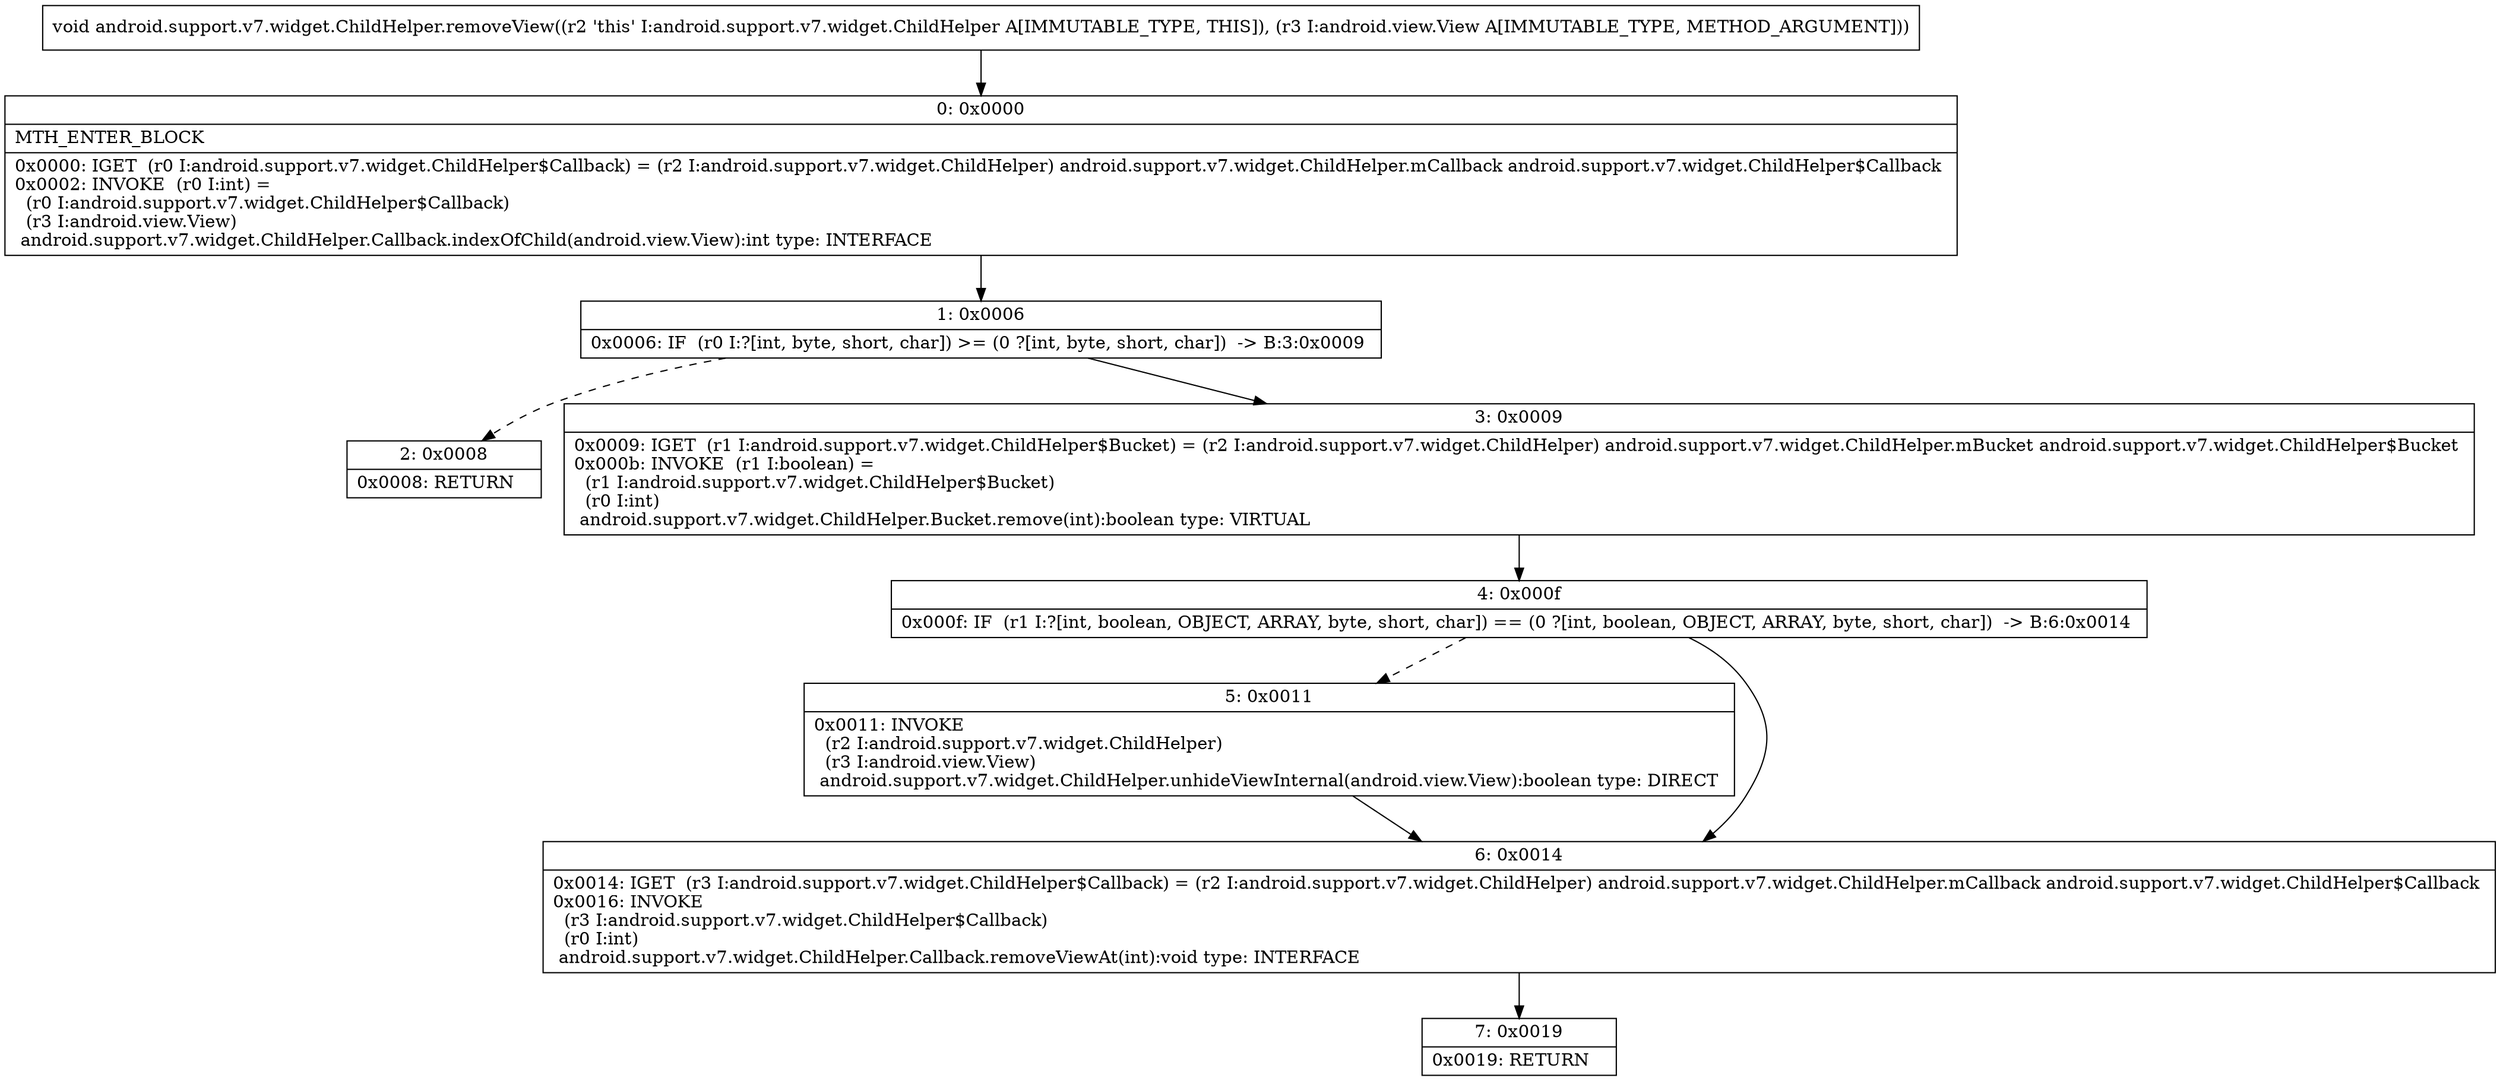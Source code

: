 digraph "CFG forandroid.support.v7.widget.ChildHelper.removeView(Landroid\/view\/View;)V" {
Node_0 [shape=record,label="{0\:\ 0x0000|MTH_ENTER_BLOCK\l|0x0000: IGET  (r0 I:android.support.v7.widget.ChildHelper$Callback) = (r2 I:android.support.v7.widget.ChildHelper) android.support.v7.widget.ChildHelper.mCallback android.support.v7.widget.ChildHelper$Callback \l0x0002: INVOKE  (r0 I:int) = \l  (r0 I:android.support.v7.widget.ChildHelper$Callback)\l  (r3 I:android.view.View)\l android.support.v7.widget.ChildHelper.Callback.indexOfChild(android.view.View):int type: INTERFACE \l}"];
Node_1 [shape=record,label="{1\:\ 0x0006|0x0006: IF  (r0 I:?[int, byte, short, char]) \>= (0 ?[int, byte, short, char])  \-\> B:3:0x0009 \l}"];
Node_2 [shape=record,label="{2\:\ 0x0008|0x0008: RETURN   \l}"];
Node_3 [shape=record,label="{3\:\ 0x0009|0x0009: IGET  (r1 I:android.support.v7.widget.ChildHelper$Bucket) = (r2 I:android.support.v7.widget.ChildHelper) android.support.v7.widget.ChildHelper.mBucket android.support.v7.widget.ChildHelper$Bucket \l0x000b: INVOKE  (r1 I:boolean) = \l  (r1 I:android.support.v7.widget.ChildHelper$Bucket)\l  (r0 I:int)\l android.support.v7.widget.ChildHelper.Bucket.remove(int):boolean type: VIRTUAL \l}"];
Node_4 [shape=record,label="{4\:\ 0x000f|0x000f: IF  (r1 I:?[int, boolean, OBJECT, ARRAY, byte, short, char]) == (0 ?[int, boolean, OBJECT, ARRAY, byte, short, char])  \-\> B:6:0x0014 \l}"];
Node_5 [shape=record,label="{5\:\ 0x0011|0x0011: INVOKE  \l  (r2 I:android.support.v7.widget.ChildHelper)\l  (r3 I:android.view.View)\l android.support.v7.widget.ChildHelper.unhideViewInternal(android.view.View):boolean type: DIRECT \l}"];
Node_6 [shape=record,label="{6\:\ 0x0014|0x0014: IGET  (r3 I:android.support.v7.widget.ChildHelper$Callback) = (r2 I:android.support.v7.widget.ChildHelper) android.support.v7.widget.ChildHelper.mCallback android.support.v7.widget.ChildHelper$Callback \l0x0016: INVOKE  \l  (r3 I:android.support.v7.widget.ChildHelper$Callback)\l  (r0 I:int)\l android.support.v7.widget.ChildHelper.Callback.removeViewAt(int):void type: INTERFACE \l}"];
Node_7 [shape=record,label="{7\:\ 0x0019|0x0019: RETURN   \l}"];
MethodNode[shape=record,label="{void android.support.v7.widget.ChildHelper.removeView((r2 'this' I:android.support.v7.widget.ChildHelper A[IMMUTABLE_TYPE, THIS]), (r3 I:android.view.View A[IMMUTABLE_TYPE, METHOD_ARGUMENT])) }"];
MethodNode -> Node_0;
Node_0 -> Node_1;
Node_1 -> Node_2[style=dashed];
Node_1 -> Node_3;
Node_3 -> Node_4;
Node_4 -> Node_5[style=dashed];
Node_4 -> Node_6;
Node_5 -> Node_6;
Node_6 -> Node_7;
}

